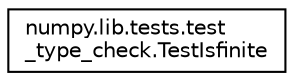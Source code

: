 digraph "Graphical Class Hierarchy"
{
 // LATEX_PDF_SIZE
  edge [fontname="Helvetica",fontsize="10",labelfontname="Helvetica",labelfontsize="10"];
  node [fontname="Helvetica",fontsize="10",shape=record];
  rankdir="LR";
  Node0 [label="numpy.lib.tests.test\l_type_check.TestIsfinite",height=0.2,width=0.4,color="black", fillcolor="white", style="filled",URL="$classnumpy_1_1lib_1_1tests_1_1test__type__check_1_1TestIsfinite.html",tooltip=" "];
}
